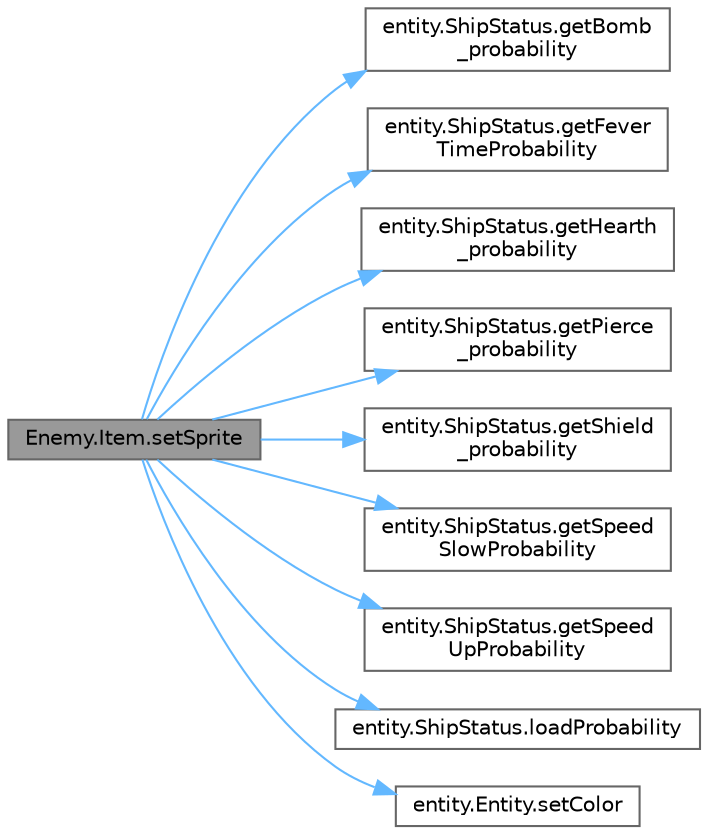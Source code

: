 digraph "Enemy.Item.setSprite"
{
 // LATEX_PDF_SIZE
  bgcolor="transparent";
  edge [fontname=Helvetica,fontsize=10,labelfontname=Helvetica,labelfontsize=10];
  node [fontname=Helvetica,fontsize=10,shape=box,height=0.2,width=0.4];
  rankdir="LR";
  Node1 [id="Node000001",label="Enemy.Item.setSprite",height=0.2,width=0.4,color="gray40", fillcolor="grey60", style="filled", fontcolor="black",tooltip=" "];
  Node1 -> Node2 [id="edge1_Node000001_Node000002",color="steelblue1",style="solid",tooltip=" "];
  Node2 [id="Node000002",label="entity.ShipStatus.getBomb\l_probability",height=0.2,width=0.4,color="grey40", fillcolor="white", style="filled",URL="$classentity_1_1_ship_status.html#a235eedd72df9efd5d2db38cc3b9cb1bc",tooltip=" "];
  Node1 -> Node3 [id="edge2_Node000001_Node000003",color="steelblue1",style="solid",tooltip=" "];
  Node3 [id="Node000003",label="entity.ShipStatus.getFever\lTimeProbability",height=0.2,width=0.4,color="grey40", fillcolor="white", style="filled",URL="$classentity_1_1_ship_status.html#afd9aea7244bcf246ea79efc3337bd3f0",tooltip=" "];
  Node1 -> Node4 [id="edge3_Node000001_Node000004",color="steelblue1",style="solid",tooltip=" "];
  Node4 [id="Node000004",label="entity.ShipStatus.getHearth\l_probability",height=0.2,width=0.4,color="grey40", fillcolor="white", style="filled",URL="$classentity_1_1_ship_status.html#aed783e2fe4b6c24f3de704843224dd7b",tooltip=" "];
  Node1 -> Node5 [id="edge4_Node000001_Node000005",color="steelblue1",style="solid",tooltip=" "];
  Node5 [id="Node000005",label="entity.ShipStatus.getPierce\l_probability",height=0.2,width=0.4,color="grey40", fillcolor="white", style="filled",URL="$classentity_1_1_ship_status.html#abc231238d03b8d931966f92e4f964fc5",tooltip=" "];
  Node1 -> Node6 [id="edge5_Node000001_Node000006",color="steelblue1",style="solid",tooltip=" "];
  Node6 [id="Node000006",label="entity.ShipStatus.getShield\l_probability",height=0.2,width=0.4,color="grey40", fillcolor="white", style="filled",URL="$classentity_1_1_ship_status.html#afc1a231311c3498f276efdeca6946686",tooltip=" "];
  Node1 -> Node7 [id="edge6_Node000001_Node000007",color="steelblue1",style="solid",tooltip=" "];
  Node7 [id="Node000007",label="entity.ShipStatus.getSpeed\lSlowProbability",height=0.2,width=0.4,color="grey40", fillcolor="white", style="filled",URL="$classentity_1_1_ship_status.html#a32b5b42e4e98a4cd363acca90e8c46ef",tooltip=" "];
  Node1 -> Node8 [id="edge7_Node000001_Node000008",color="steelblue1",style="solid",tooltip=" "];
  Node8 [id="Node000008",label="entity.ShipStatus.getSpeed\lUpProbability",height=0.2,width=0.4,color="grey40", fillcolor="white", style="filled",URL="$classentity_1_1_ship_status.html#a523702689927a41a44c66230ef2b1250",tooltip=" "];
  Node1 -> Node9 [id="edge8_Node000001_Node000009",color="steelblue1",style="solid",tooltip=" "];
  Node9 [id="Node000009",label="entity.ShipStatus.loadProbability",height=0.2,width=0.4,color="grey40", fillcolor="white", style="filled",URL="$classentity_1_1_ship_status.html#aa5edbc61902360a968e31cb06df3ad6c",tooltip=" "];
  Node1 -> Node10 [id="edge9_Node000001_Node000010",color="steelblue1",style="solid",tooltip=" "];
  Node10 [id="Node000010",label="entity.Entity.setColor",height=0.2,width=0.4,color="grey40", fillcolor="white", style="filled",URL="$classentity_1_1_entity.html#ad3c95a68bcededd6325adee1274560eb",tooltip="Setter for the X axis position of the entity."];
}
